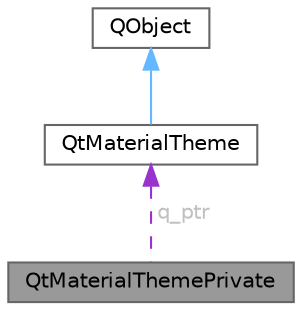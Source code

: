 digraph "QtMaterialThemePrivate"
{
 // LATEX_PDF_SIZE
  bgcolor="transparent";
  edge [fontname=Helvetica,fontsize=10,labelfontname=Helvetica,labelfontsize=10];
  node [fontname=Helvetica,fontsize=10,shape=box,height=0.2,width=0.4];
  Node1 [id="Node000001",label="QtMaterialThemePrivate",height=0.2,width=0.4,color="gray40", fillcolor="grey60", style="filled", fontcolor="black",tooltip="QtMaterialTheme 的私有实现类，管理颜色映射"];
  Node2 -> Node1 [id="edge1_Node000001_Node000002",dir="back",color="darkorchid3",style="dashed",tooltip=" ",label=" q_ptr",fontcolor="grey" ];
  Node2 [id="Node000002",label="QtMaterialTheme",height=0.2,width=0.4,color="gray40", fillcolor="white", style="filled",URL="$class_qt_material_theme.html",tooltip="Material Design 主题类，继承自 QObject，管理颜色和图标"];
  Node3 -> Node2 [id="edge2_Node000002_Node000003",dir="back",color="steelblue1",style="solid",tooltip=" "];
  Node3 [id="Node000003",label="QObject",height=0.2,width=0.4,color="gray40", fillcolor="white", style="filled",tooltip=" "];
}
